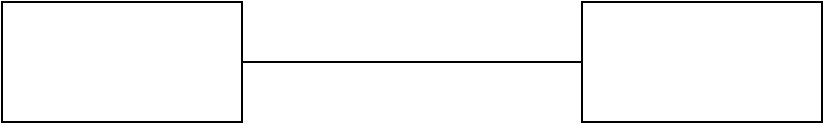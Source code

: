 <mxfile version="13.10.0" type="github">
  <diagram id="fSDWCPDwm-YPYxRuQWxH" name="Page-1">
    <mxGraphModel dx="1038" dy="580" grid="1" gridSize="10" guides="1" tooltips="1" connect="1" arrows="1" fold="1" page="1" pageScale="1" pageWidth="827" pageHeight="1169" math="0" shadow="0">
      <root>
        <mxCell id="0" />
        <mxCell id="1" parent="0" />
        <mxCell id="BA-vjvC8bslL7JJ2lULQ-1" value="" style="rounded=0;whiteSpace=wrap;html=1;" vertex="1" parent="1">
          <mxGeometry x="80" y="70" width="120" height="60" as="geometry" />
        </mxCell>
        <mxCell id="BA-vjvC8bslL7JJ2lULQ-2" value="" style="rounded=0;whiteSpace=wrap;html=1;" vertex="1" parent="1">
          <mxGeometry x="370" y="70" width="120" height="60" as="geometry" />
        </mxCell>
        <mxCell id="BA-vjvC8bslL7JJ2lULQ-3" value="" style="endArrow=none;html=1;" edge="1" parent="1" source="BA-vjvC8bslL7JJ2lULQ-1" target="BA-vjvC8bslL7JJ2lULQ-2">
          <mxGeometry width="50" height="50" relative="1" as="geometry">
            <mxPoint x="390" y="320" as="sourcePoint" />
            <mxPoint x="440" y="270" as="targetPoint" />
          </mxGeometry>
        </mxCell>
      </root>
    </mxGraphModel>
  </diagram>
</mxfile>
